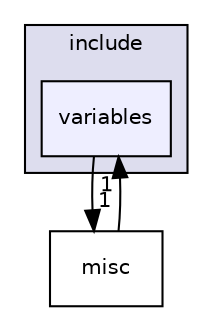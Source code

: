 digraph "include/variables" {
  compound=true
  node [ fontsize="10", fontname="Helvetica"];
  edge [ labelfontsize="10", labelfontname="Helvetica"];
  subgraph clusterdir_d44c64559bbebec7f509842c48db8b23 {
    graph [ bgcolor="#ddddee", pencolor="black", label="include" fontname="Helvetica", fontsize="10", URL="dir_d44c64559bbebec7f509842c48db8b23.html"]
  dir_ead72e6a73c54f9e231e4ea6dcf5032a [shape=box, label="variables", style="filled", fillcolor="#eeeeff", pencolor="black", URL="dir_ead72e6a73c54f9e231e4ea6dcf5032a.html"];
  }
  dir_27118ad956692b96871ee35aadc6976a [shape=box label="misc" URL="dir_27118ad956692b96871ee35aadc6976a.html"];
  dir_27118ad956692b96871ee35aadc6976a->dir_ead72e6a73c54f9e231e4ea6dcf5032a [headlabel="1", labeldistance=1.5 headhref="dir_000003_000005.html"];
  dir_ead72e6a73c54f9e231e4ea6dcf5032a->dir_27118ad956692b96871ee35aadc6976a [headlabel="1", labeldistance=1.5 headhref="dir_000005_000003.html"];
}
